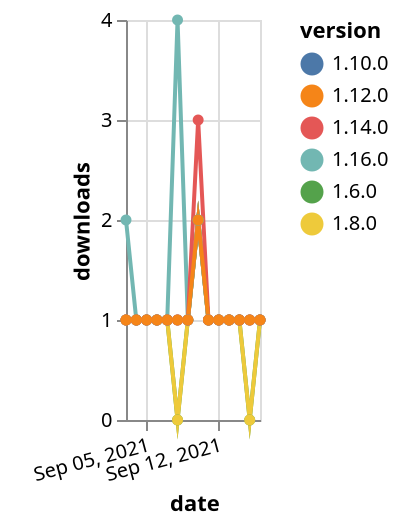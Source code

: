 {"$schema": "https://vega.github.io/schema/vega-lite/v5.json", "description": "A simple bar chart with embedded data.", "data": {"values": [{"date": "2021-09-03", "total": 243, "delta": 1, "version": "1.6.0"}, {"date": "2021-09-04", "total": 244, "delta": 1, "version": "1.6.0"}, {"date": "2021-09-05", "total": 245, "delta": 1, "version": "1.6.0"}, {"date": "2021-09-06", "total": 246, "delta": 1, "version": "1.6.0"}, {"date": "2021-09-07", "total": 247, "delta": 1, "version": "1.6.0"}, {"date": "2021-09-08", "total": 247, "delta": 0, "version": "1.6.0"}, {"date": "2021-09-09", "total": 248, "delta": 1, "version": "1.6.0"}, {"date": "2021-09-10", "total": 250, "delta": 2, "version": "1.6.0"}, {"date": "2021-09-11", "total": 251, "delta": 1, "version": "1.6.0"}, {"date": "2021-09-12", "total": 252, "delta": 1, "version": "1.6.0"}, {"date": "2021-09-13", "total": 253, "delta": 1, "version": "1.6.0"}, {"date": "2021-09-14", "total": 254, "delta": 1, "version": "1.6.0"}, {"date": "2021-09-15", "total": 254, "delta": 0, "version": "1.6.0"}, {"date": "2021-09-16", "total": 255, "delta": 1, "version": "1.6.0"}, {"date": "2021-09-03", "total": 191, "delta": 1, "version": "1.8.0"}, {"date": "2021-09-04", "total": 192, "delta": 1, "version": "1.8.0"}, {"date": "2021-09-05", "total": 193, "delta": 1, "version": "1.8.0"}, {"date": "2021-09-06", "total": 194, "delta": 1, "version": "1.8.0"}, {"date": "2021-09-07", "total": 195, "delta": 1, "version": "1.8.0"}, {"date": "2021-09-08", "total": 195, "delta": 0, "version": "1.8.0"}, {"date": "2021-09-09", "total": 196, "delta": 1, "version": "1.8.0"}, {"date": "2021-09-10", "total": 198, "delta": 2, "version": "1.8.0"}, {"date": "2021-09-11", "total": 199, "delta": 1, "version": "1.8.0"}, {"date": "2021-09-12", "total": 200, "delta": 1, "version": "1.8.0"}, {"date": "2021-09-13", "total": 201, "delta": 1, "version": "1.8.0"}, {"date": "2021-09-14", "total": 202, "delta": 1, "version": "1.8.0"}, {"date": "2021-09-15", "total": 202, "delta": 0, "version": "1.8.0"}, {"date": "2021-09-16", "total": 203, "delta": 1, "version": "1.8.0"}, {"date": "2021-09-03", "total": 184, "delta": 1, "version": "1.10.0"}, {"date": "2021-09-04", "total": 185, "delta": 1, "version": "1.10.0"}, {"date": "2021-09-05", "total": 186, "delta": 1, "version": "1.10.0"}, {"date": "2021-09-06", "total": 187, "delta": 1, "version": "1.10.0"}, {"date": "2021-09-07", "total": 188, "delta": 1, "version": "1.10.0"}, {"date": "2021-09-08", "total": 189, "delta": 1, "version": "1.10.0"}, {"date": "2021-09-09", "total": 190, "delta": 1, "version": "1.10.0"}, {"date": "2021-09-10", "total": 192, "delta": 2, "version": "1.10.0"}, {"date": "2021-09-11", "total": 193, "delta": 1, "version": "1.10.0"}, {"date": "2021-09-12", "total": 194, "delta": 1, "version": "1.10.0"}, {"date": "2021-09-13", "total": 195, "delta": 1, "version": "1.10.0"}, {"date": "2021-09-14", "total": 196, "delta": 1, "version": "1.10.0"}, {"date": "2021-09-15", "total": 197, "delta": 1, "version": "1.10.0"}, {"date": "2021-09-16", "total": 198, "delta": 1, "version": "1.10.0"}, {"date": "2021-09-03", "total": 124, "delta": 2, "version": "1.16.0"}, {"date": "2021-09-04", "total": 125, "delta": 1, "version": "1.16.0"}, {"date": "2021-09-05", "total": 126, "delta": 1, "version": "1.16.0"}, {"date": "2021-09-06", "total": 127, "delta": 1, "version": "1.16.0"}, {"date": "2021-09-07", "total": 128, "delta": 1, "version": "1.16.0"}, {"date": "2021-09-08", "total": 132, "delta": 4, "version": "1.16.0"}, {"date": "2021-09-09", "total": 133, "delta": 1, "version": "1.16.0"}, {"date": "2021-09-10", "total": 135, "delta": 2, "version": "1.16.0"}, {"date": "2021-09-11", "total": 136, "delta": 1, "version": "1.16.0"}, {"date": "2021-09-12", "total": 137, "delta": 1, "version": "1.16.0"}, {"date": "2021-09-13", "total": 138, "delta": 1, "version": "1.16.0"}, {"date": "2021-09-14", "total": 139, "delta": 1, "version": "1.16.0"}, {"date": "2021-09-15", "total": 140, "delta": 1, "version": "1.16.0"}, {"date": "2021-09-16", "total": 141, "delta": 1, "version": "1.16.0"}, {"date": "2021-09-03", "total": 189, "delta": 1, "version": "1.14.0"}, {"date": "2021-09-04", "total": 190, "delta": 1, "version": "1.14.0"}, {"date": "2021-09-05", "total": 191, "delta": 1, "version": "1.14.0"}, {"date": "2021-09-06", "total": 192, "delta": 1, "version": "1.14.0"}, {"date": "2021-09-07", "total": 193, "delta": 1, "version": "1.14.0"}, {"date": "2021-09-08", "total": 194, "delta": 1, "version": "1.14.0"}, {"date": "2021-09-09", "total": 195, "delta": 1, "version": "1.14.0"}, {"date": "2021-09-10", "total": 198, "delta": 3, "version": "1.14.0"}, {"date": "2021-09-11", "total": 199, "delta": 1, "version": "1.14.0"}, {"date": "2021-09-12", "total": 200, "delta": 1, "version": "1.14.0"}, {"date": "2021-09-13", "total": 201, "delta": 1, "version": "1.14.0"}, {"date": "2021-09-14", "total": 202, "delta": 1, "version": "1.14.0"}, {"date": "2021-09-15", "total": 203, "delta": 1, "version": "1.14.0"}, {"date": "2021-09-16", "total": 204, "delta": 1, "version": "1.14.0"}, {"date": "2021-09-03", "total": 158, "delta": 1, "version": "1.12.0"}, {"date": "2021-09-04", "total": 159, "delta": 1, "version": "1.12.0"}, {"date": "2021-09-05", "total": 160, "delta": 1, "version": "1.12.0"}, {"date": "2021-09-06", "total": 161, "delta": 1, "version": "1.12.0"}, {"date": "2021-09-07", "total": 162, "delta": 1, "version": "1.12.0"}, {"date": "2021-09-08", "total": 163, "delta": 1, "version": "1.12.0"}, {"date": "2021-09-09", "total": 164, "delta": 1, "version": "1.12.0"}, {"date": "2021-09-10", "total": 166, "delta": 2, "version": "1.12.0"}, {"date": "2021-09-11", "total": 167, "delta": 1, "version": "1.12.0"}, {"date": "2021-09-12", "total": 168, "delta": 1, "version": "1.12.0"}, {"date": "2021-09-13", "total": 169, "delta": 1, "version": "1.12.0"}, {"date": "2021-09-14", "total": 170, "delta": 1, "version": "1.12.0"}, {"date": "2021-09-15", "total": 171, "delta": 1, "version": "1.12.0"}, {"date": "2021-09-16", "total": 172, "delta": 1, "version": "1.12.0"}]}, "width": "container", "mark": {"type": "line", "point": {"filled": true}}, "encoding": {"x": {"field": "date", "type": "temporal", "timeUnit": "yearmonthdate", "title": "date", "axis": {"labelAngle": -15}}, "y": {"field": "delta", "type": "quantitative", "title": "downloads"}, "color": {"field": "version", "type": "nominal"}, "tooltip": {"field": "delta"}}}